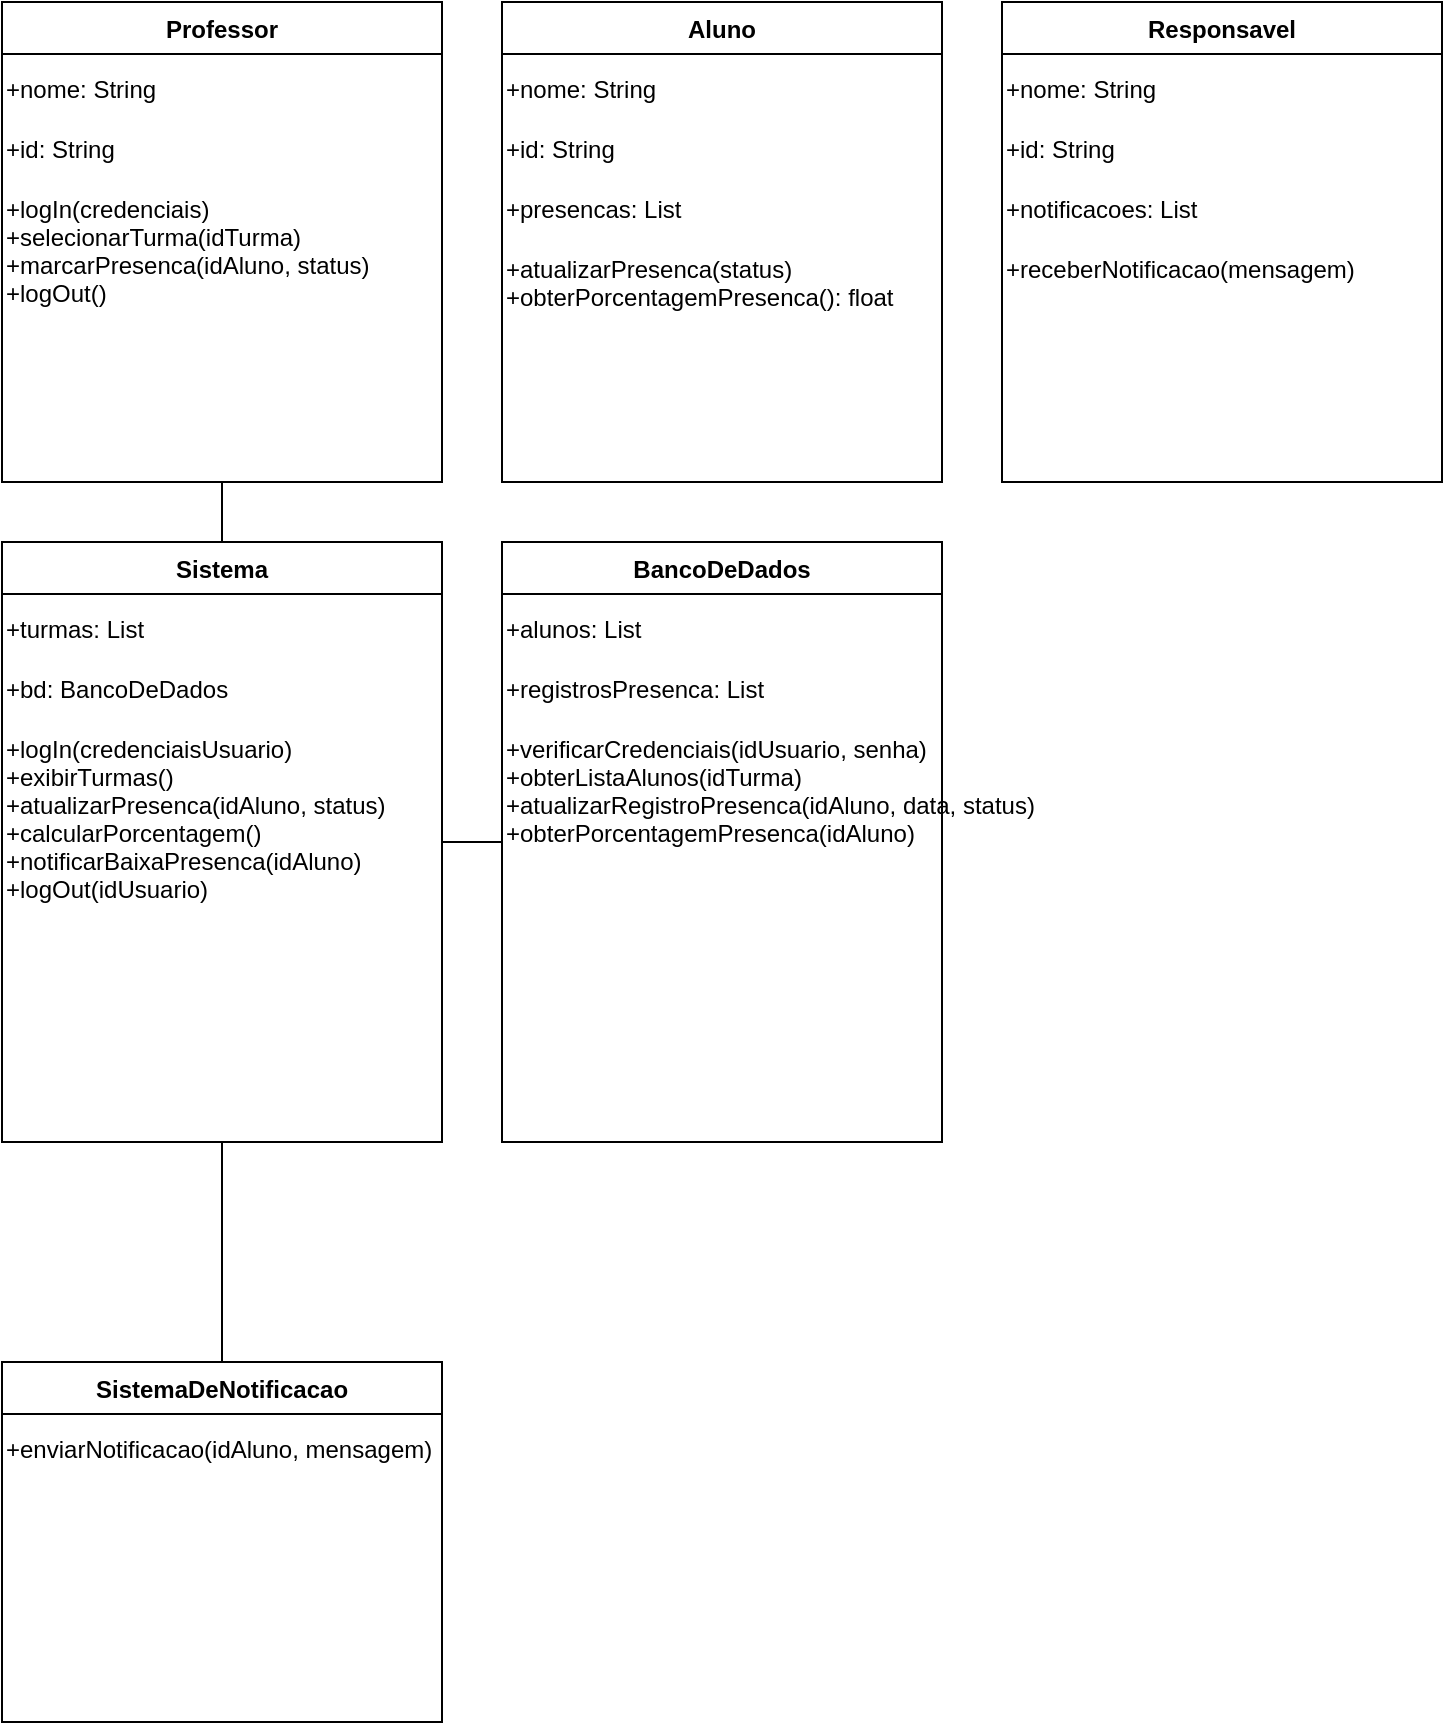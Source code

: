 <mxfile version="24.3.1" type="github">
  <diagram id="C5RBs43oDa-KdzZeNtuy" name="Page-1">
    <mxGraphModel dx="1050" dy="569" grid="1" gridSize="10" guides="1" tooltips="1" connect="1" arrows="1" fold="1" page="1" pageScale="1" pageWidth="827" pageHeight="1169" math="0" shadow="0">
      <root>
        <mxCell id="0" />
        <mxCell id="1" parent="0" />
        <mxCell id="professor" value="Professor" style="swimlane;startSize=26;" parent="1" vertex="1">
          <mxGeometry x="50" y="50" width="220" height="240" as="geometry" />
        </mxCell>
        <mxCell id="profName" value="+nome: String" style="text" parent="professor" vertex="1">
          <mxGeometry y="30" height="26" as="geometry" />
        </mxCell>
        <mxCell id="profId" value="+id: String" style="text" parent="professor" vertex="1">
          <mxGeometry y="60" height="26" as="geometry" />
        </mxCell>
        <mxCell id="profMethods" value="+logIn(credenciais)&#xa;+selecionarTurma(idTurma)&#xa;+marcarPresenca(idAluno, status)&#xa;+logOut()" style="text" parent="professor" vertex="1">
          <mxGeometry y="90" height="150" as="geometry" />
        </mxCell>
        <mxCell id="aluno" value="Aluno" style="swimlane;startSize=26;" parent="1" vertex="1">
          <mxGeometry x="300" y="50" width="220" height="240" as="geometry" />
        </mxCell>
        <mxCell id="alunoName" value="+nome: String" style="text" parent="aluno" vertex="1">
          <mxGeometry y="30" height="26" as="geometry" />
        </mxCell>
        <mxCell id="alunoId" value="+id: String" style="text" parent="aluno" vertex="1">
          <mxGeometry y="60" height="26" as="geometry" />
        </mxCell>
        <mxCell id="alunoPresencas" value="+presencas: List" style="text" parent="aluno" vertex="1">
          <mxGeometry y="90" height="26" as="geometry" />
        </mxCell>
        <mxCell id="alunoMethods" value="+atualizarPresenca(status)&#xa;+obterPorcentagemPresenca(): float" style="text" parent="aluno" vertex="1">
          <mxGeometry y="120" height="100" as="geometry" />
        </mxCell>
        <mxCell id="responsavel" value="Responsavel" style="swimlane;startSize=26;" parent="1" vertex="1">
          <mxGeometry x="550" y="50" width="220" height="240" as="geometry" />
        </mxCell>
        <mxCell id="respName" value="+nome: String" style="text" parent="responsavel" vertex="1">
          <mxGeometry y="30" height="26" as="geometry" />
        </mxCell>
        <mxCell id="respId" value="+id: String" style="text" parent="responsavel" vertex="1">
          <mxGeometry y="60" height="26" as="geometry" />
        </mxCell>
        <mxCell id="respNotif" value="+notificacoes: List" style="text" parent="responsavel" vertex="1">
          <mxGeometry y="90" height="26" as="geometry" />
        </mxCell>
        <mxCell id="respMethods" value="+receberNotificacao(mensagem)" style="text" parent="responsavel" vertex="1">
          <mxGeometry y="120" height="100" as="geometry" />
        </mxCell>
        <mxCell id="sistema" value="Sistema" style="swimlane;startSize=26;" parent="1" vertex="1">
          <mxGeometry x="50" y="320" width="220" height="300" as="geometry" />
        </mxCell>
        <mxCell id="sistTurmas" value="+turmas: List" style="text" parent="sistema" vertex="1">
          <mxGeometry y="30" height="26" as="geometry" />
        </mxCell>
        <mxCell id="sistBD" value="+bd: BancoDeDados" style="text" parent="sistema" vertex="1">
          <mxGeometry y="60" height="26" as="geometry" />
        </mxCell>
        <mxCell id="sistMethods" value="+logIn(credenciaisUsuario)&#xa;+exibirTurmas()&#xa;+atualizarPresenca(idAluno, status)&#xa;+calcularPorcentagem()&#xa;+notificarBaixaPresenca(idAluno)&#xa;+logOut(idUsuario)" style="text" parent="sistema" vertex="1">
          <mxGeometry y="90" height="200" as="geometry" />
        </mxCell>
        <mxCell id="banco" value="BancoDeDados" style="swimlane;startSize=26;" parent="1" vertex="1">
          <mxGeometry x="300" y="320" width="220" height="300" as="geometry" />
        </mxCell>
        <mxCell id="bancoAlunos" value="+alunos: List" style="text" parent="banco" vertex="1">
          <mxGeometry y="30" height="26" as="geometry" />
        </mxCell>
        <mxCell id="bancoPresencas" value="+registrosPresenca: List" style="text" parent="banco" vertex="1">
          <mxGeometry y="60" height="26" as="geometry" />
        </mxCell>
        <mxCell id="bancoMethods" value="+verificarCredenciais(idUsuario, senha)&#xa;+obterListaAlunos(idTurma)&#xa;+atualizarRegistroPresenca(idAluno, data, status)&#xa;+obterPorcentagemPresenca(idAluno)" style="text" parent="banco" vertex="1">
          <mxGeometry y="90" height="200" as="geometry" />
        </mxCell>
        <mxCell id="notificacao" value="SistemaDeNotificacao" style="swimlane;startSize=26;" parent="1" vertex="1">
          <mxGeometry x="50" y="730" width="220" height="180" as="geometry" />
        </mxCell>
        <mxCell id="notifMethods" value="+enviarNotificacao(idAluno, mensagem)" style="text" parent="notificacao" vertex="1">
          <mxGeometry y="30" height="150" as="geometry" />
        </mxCell>
        <mxCell id="rel1" style="edgeStyle=orthogonalEdgeStyle;curved=0;endArrow=none;" parent="1" source="professor" target="sistema" edge="1">
          <mxGeometry relative="1" as="geometry" />
        </mxCell>
        <mxCell id="rel2" style="edgeStyle=orthogonalEdgeStyle;curved=0;endArrow=none;" parent="1" source="sistema" target="banco" edge="1">
          <mxGeometry relative="1" as="geometry" />
        </mxCell>
        <mxCell id="rel3" style="edgeStyle=orthogonalEdgeStyle;curved=0;endArrow=none;" parent="1" source="sistema" target="notificacao" edge="1">
          <mxGeometry relative="1" as="geometry" />
        </mxCell>
      </root>
    </mxGraphModel>
  </diagram>
</mxfile>

